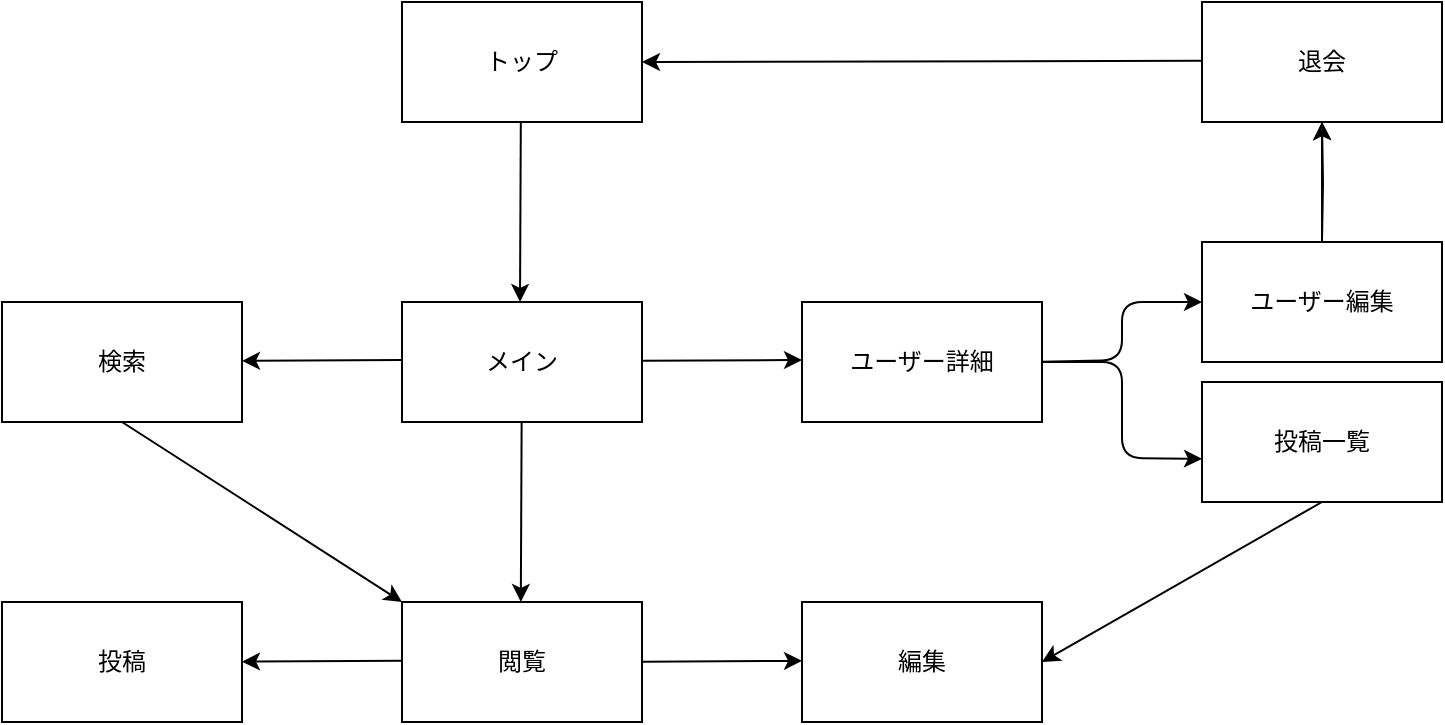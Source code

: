 <mxfile version="14.4.8" type="github">
  <diagram id="CqeL1tvH9lFPdygcduWC" name="Page-1">
    <mxGraphModel dx="1113" dy="621" grid="1" gridSize="10" guides="1" tooltips="1" connect="1" arrows="1" fold="1" page="1" pageScale="1" pageWidth="1600" pageHeight="900" math="0" shadow="0">
      <root>
        <mxCell id="0" />
        <mxCell id="1" parent="0" />
        <mxCell id="Mcj5wSubtzlvoWOdFE_G-1" value="トップ" style="rounded=0;whiteSpace=wrap;html=1;" vertex="1" parent="1">
          <mxGeometry x="740" y="90" width="120" height="60" as="geometry" />
        </mxCell>
        <mxCell id="Mcj5wSubtzlvoWOdFE_G-2" value="メイン" style="rounded=0;whiteSpace=wrap;html=1;" vertex="1" parent="1">
          <mxGeometry x="740" y="240" width="120" height="60" as="geometry" />
        </mxCell>
        <mxCell id="Mcj5wSubtzlvoWOdFE_G-3" value="投稿" style="rounded=0;whiteSpace=wrap;html=1;" vertex="1" parent="1">
          <mxGeometry x="540" y="390" width="120" height="60" as="geometry" />
        </mxCell>
        <mxCell id="Mcj5wSubtzlvoWOdFE_G-4" value="閲覧" style="rounded=0;whiteSpace=wrap;html=1;" vertex="1" parent="1">
          <mxGeometry x="740" y="390" width="120" height="60" as="geometry" />
        </mxCell>
        <mxCell id="Mcj5wSubtzlvoWOdFE_G-5" value="編集" style="rounded=0;whiteSpace=wrap;html=1;" vertex="1" parent="1">
          <mxGeometry x="940" y="390" width="120" height="60" as="geometry" />
        </mxCell>
        <mxCell id="Mcj5wSubtzlvoWOdFE_G-6" value="ユーザー詳細" style="rounded=0;whiteSpace=wrap;html=1;" vertex="1" parent="1">
          <mxGeometry x="940" y="240" width="120" height="60" as="geometry" />
        </mxCell>
        <mxCell id="Mcj5wSubtzlvoWOdFE_G-7" value="検索" style="rounded=0;whiteSpace=wrap;html=1;" vertex="1" parent="1">
          <mxGeometry x="540" y="240" width="120" height="60" as="geometry" />
        </mxCell>
        <mxCell id="Mcj5wSubtzlvoWOdFE_G-8" value="" style="endArrow=classic;html=1;" edge="1" parent="1">
          <mxGeometry width="50" height="50" relative="1" as="geometry">
            <mxPoint x="799.41" y="150" as="sourcePoint" />
            <mxPoint x="799" y="240" as="targetPoint" />
          </mxGeometry>
        </mxCell>
        <mxCell id="Mcj5wSubtzlvoWOdFE_G-9" value="" style="endArrow=classic;html=1;" edge="1" parent="1">
          <mxGeometry width="50" height="50" relative="1" as="geometry">
            <mxPoint x="799.82" y="300" as="sourcePoint" />
            <mxPoint x="799.41" y="390" as="targetPoint" />
          </mxGeometry>
        </mxCell>
        <mxCell id="Mcj5wSubtzlvoWOdFE_G-11" value="" style="endArrow=classic;html=1;" edge="1" parent="1">
          <mxGeometry width="50" height="50" relative="1" as="geometry">
            <mxPoint x="860" y="269.41" as="sourcePoint" />
            <mxPoint x="940" y="269" as="targetPoint" />
          </mxGeometry>
        </mxCell>
        <mxCell id="Mcj5wSubtzlvoWOdFE_G-12" value="" style="endArrow=classic;html=1;" edge="1" parent="1">
          <mxGeometry width="50" height="50" relative="1" as="geometry">
            <mxPoint x="860" y="419.82" as="sourcePoint" />
            <mxPoint x="940" y="419.41" as="targetPoint" />
          </mxGeometry>
        </mxCell>
        <mxCell id="Mcj5wSubtzlvoWOdFE_G-13" value="" style="endArrow=classic;html=1;" edge="1" parent="1">
          <mxGeometry width="50" height="50" relative="1" as="geometry">
            <mxPoint x="740" y="269" as="sourcePoint" />
            <mxPoint x="660" y="269.41" as="targetPoint" />
          </mxGeometry>
        </mxCell>
        <mxCell id="Mcj5wSubtzlvoWOdFE_G-15" value="" style="endArrow=classic;html=1;" edge="1" parent="1">
          <mxGeometry width="50" height="50" relative="1" as="geometry">
            <mxPoint x="740" y="419.41" as="sourcePoint" />
            <mxPoint x="660" y="419.82" as="targetPoint" />
          </mxGeometry>
        </mxCell>
        <mxCell id="Mcj5wSubtzlvoWOdFE_G-24" value="" style="edgeStyle=orthogonalEdgeStyle;rounded=0;orthogonalLoop=1;jettySize=auto;html=1;" edge="1" parent="1" target="Mcj5wSubtzlvoWOdFE_G-19">
          <mxGeometry relative="1" as="geometry">
            <mxPoint x="1200" y="210" as="sourcePoint" />
          </mxGeometry>
        </mxCell>
        <mxCell id="Mcj5wSubtzlvoWOdFE_G-16" value="ユーザー編集" style="rounded=0;whiteSpace=wrap;html=1;" vertex="1" parent="1">
          <mxGeometry x="1140" y="210" width="120" height="60" as="geometry" />
        </mxCell>
        <mxCell id="Mcj5wSubtzlvoWOdFE_G-18" value="" style="endArrow=classic;html=1;entryX=0;entryY=0.5;entryDx=0;entryDy=0;" edge="1" parent="1" target="Mcj5wSubtzlvoWOdFE_G-16">
          <mxGeometry width="50" height="50" relative="1" as="geometry">
            <mxPoint x="1060" y="269.82" as="sourcePoint" />
            <mxPoint x="1100" y="240" as="targetPoint" />
            <Array as="points">
              <mxPoint x="1100" y="269" />
              <mxPoint x="1100" y="240" />
            </Array>
          </mxGeometry>
        </mxCell>
        <mxCell id="Mcj5wSubtzlvoWOdFE_G-19" value="退会" style="rounded=0;whiteSpace=wrap;html=1;" vertex="1" parent="1">
          <mxGeometry x="1140" y="90" width="120" height="60" as="geometry" />
        </mxCell>
        <mxCell id="Mcj5wSubtzlvoWOdFE_G-20" value="" style="endArrow=classic;html=1;entryX=0.5;entryY=1;entryDx=0;entryDy=0;" edge="1" parent="1" target="Mcj5wSubtzlvoWOdFE_G-19">
          <mxGeometry width="50" height="50" relative="1" as="geometry">
            <mxPoint x="1200" y="210" as="sourcePoint" />
            <mxPoint x="1250" y="190" as="targetPoint" />
          </mxGeometry>
        </mxCell>
        <mxCell id="Mcj5wSubtzlvoWOdFE_G-21" value="" style="endArrow=classic;html=1;entryX=1;entryY=0.5;entryDx=0;entryDy=0;" edge="1" parent="1" target="Mcj5wSubtzlvoWOdFE_G-1">
          <mxGeometry width="50" height="50" relative="1" as="geometry">
            <mxPoint x="1140" y="119.41" as="sourcePoint" />
            <mxPoint x="1060" y="119.82" as="targetPoint" />
          </mxGeometry>
        </mxCell>
        <mxCell id="Mcj5wSubtzlvoWOdFE_G-23" value="投稿一覧" style="rounded=0;whiteSpace=wrap;html=1;" vertex="1" parent="1">
          <mxGeometry x="1140" y="280" width="120" height="60" as="geometry" />
        </mxCell>
        <mxCell id="Mcj5wSubtzlvoWOdFE_G-25" value="" style="endArrow=classic;html=1;entryX=0;entryY=0.64;entryDx=0;entryDy=0;entryPerimeter=0;" edge="1" parent="1" target="Mcj5wSubtzlvoWOdFE_G-23">
          <mxGeometry width="50" height="50" relative="1" as="geometry">
            <mxPoint x="1060" y="270" as="sourcePoint" />
            <mxPoint x="1150" y="250" as="targetPoint" />
            <Array as="points">
              <mxPoint x="1100" y="270" />
              <mxPoint x="1100" y="318" />
            </Array>
          </mxGeometry>
        </mxCell>
        <mxCell id="Mcj5wSubtzlvoWOdFE_G-26" value="" style="endArrow=classic;html=1;entryX=0;entryY=0;entryDx=0;entryDy=0;exitX=0.5;exitY=1;exitDx=0;exitDy=0;" edge="1" parent="1" source="Mcj5wSubtzlvoWOdFE_G-7" target="Mcj5wSubtzlvoWOdFE_G-4">
          <mxGeometry width="50" height="50" relative="1" as="geometry">
            <mxPoint x="620" y="360" as="sourcePoint" />
            <mxPoint x="670" y="310" as="targetPoint" />
          </mxGeometry>
        </mxCell>
        <mxCell id="Mcj5wSubtzlvoWOdFE_G-27" value="" style="endArrow=classic;html=1;entryX=1;entryY=0.5;entryDx=0;entryDy=0;exitX=0.5;exitY=1;exitDx=0;exitDy=0;" edge="1" parent="1" source="Mcj5wSubtzlvoWOdFE_G-23" target="Mcj5wSubtzlvoWOdFE_G-5">
          <mxGeometry width="50" height="50" relative="1" as="geometry">
            <mxPoint x="1175" y="420" as="sourcePoint" />
            <mxPoint x="1225" y="370" as="targetPoint" />
          </mxGeometry>
        </mxCell>
      </root>
    </mxGraphModel>
  </diagram>
</mxfile>
